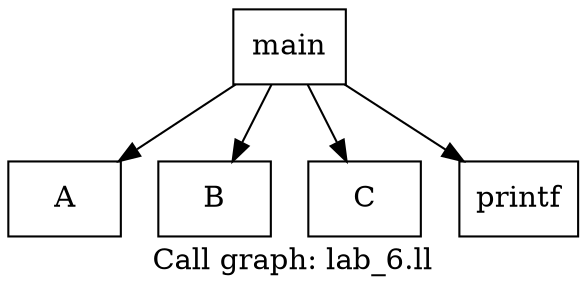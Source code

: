 digraph "Call graph: lab_6.ll" {
	label="Call graph: lab_6.ll";

	Node0x124f21a80 [shape=record,label="{A}"];
	Node0x124f21b10 [shape=record,label="{B}"];
	Node0x124f21b90 [shape=record,label="{C}"];
	Node0x124f21c90 [shape=record,label="{main}"];
	Node0x124f21c90 -> Node0x124f21a80;
	Node0x124f21c90 -> Node0x124f21d20;
	Node0x124f21c90 -> Node0x124f21b10;
	Node0x124f21c90 -> Node0x124f21b90;
	Node0x124f21d20 [shape=record,label="{printf}"];
}
